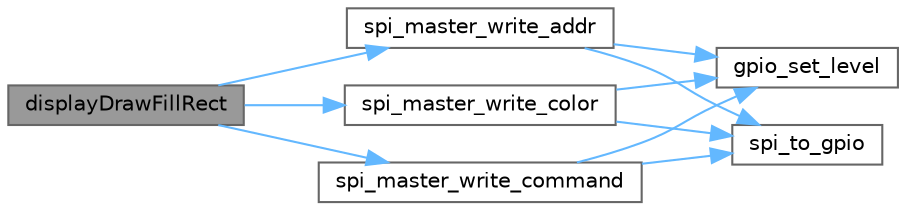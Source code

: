 digraph "displayDrawFillRect"
{
 // LATEX_PDF_SIZE
  bgcolor="transparent";
  edge [fontname=Helvetica,fontsize=10,labelfontname=Helvetica,labelfontsize=10];
  node [fontname=Helvetica,fontsize=10,shape=box,height=0.2,width=0.4];
  rankdir="LR";
  Node1 [id="Node000001",label="displayDrawFillRect",height=0.2,width=0.4,color="gray40", fillcolor="grey60", style="filled", fontcolor="black",tooltip="Draw a filled rectangle to the display."];
  Node1 -> Node2 [id="edge1_Node000001_Node000002",color="steelblue1",style="solid",tooltip=" "];
  Node2 [id="Node000002",label="spi_master_write_addr",height=0.2,width=0.4,color="grey40", fillcolor="white", style="filled",URL="$display_8c.html#a6eed2e690959fe65c5e5b63808afd2ed",tooltip=" "];
  Node2 -> Node3 [id="edge2_Node000002_Node000003",color="steelblue1",style="solid",tooltip=" "];
  Node3 [id="Node000003",label="gpio_set_level",height=0.2,width=0.4,color="grey40", fillcolor="white", style="filled",URL="$group__GPIO.html#ga6d929f90f89a8bccbe40da10a323a508",tooltip="Set the level of the output IO pin. If the pin is configured as input, this function does nothing."];
  Node2 -> Node4 [id="edge3_Node000002_Node000004",color="steelblue1",style="solid",tooltip=" "];
  Node4 [id="Node000004",label="spi_to_gpio",height=0.2,width=0.4,color="grey40", fillcolor="white", style="filled",URL="$display_8c.html#a2e84550a5ec7d45e5253d8e82523fe31",tooltip=" "];
  Node1 -> Node5 [id="edge4_Node000001_Node000005",color="steelblue1",style="solid",tooltip=" "];
  Node5 [id="Node000005",label="spi_master_write_color",height=0.2,width=0.4,color="grey40", fillcolor="white", style="filled",URL="$display_8c.html#a729094cfa819a15b43bfd161288f10d7",tooltip=" "];
  Node5 -> Node3 [id="edge5_Node000005_Node000003",color="steelblue1",style="solid",tooltip=" "];
  Node5 -> Node4 [id="edge6_Node000005_Node000004",color="steelblue1",style="solid",tooltip=" "];
  Node1 -> Node6 [id="edge7_Node000001_Node000006",color="steelblue1",style="solid",tooltip=" "];
  Node6 [id="Node000006",label="spi_master_write_command",height=0.2,width=0.4,color="grey40", fillcolor="white", style="filled",URL="$display_8c.html#a59d25920920ebea3da54ebbf4fd8493c",tooltip=" "];
  Node6 -> Node3 [id="edge8_Node000006_Node000003",color="steelblue1",style="solid",tooltip=" "];
  Node6 -> Node4 [id="edge9_Node000006_Node000004",color="steelblue1",style="solid",tooltip=" "];
}
